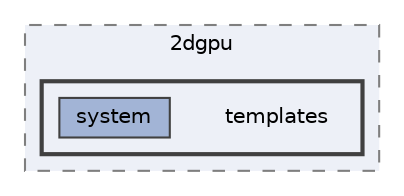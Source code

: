 digraph "C:/microchip/harmony3/gfx/middleware/legato/driver/processor/2dgpu/templates"
{
 // INTERACTIVE_SVG=YES
 // LATEX_PDF_SIZE
  bgcolor="transparent";
  edge [fontname=Helvetica,fontsize=10,labelfontname=Helvetica,labelfontsize=10];
  node [fontname=Helvetica,fontsize=10,shape=box,height=0.2,width=0.4];
  compound=true
  subgraph clusterdir_3cc93868fffe5f873dc5dac4909f14ac {
    graph [ bgcolor="#edf0f7", pencolor="grey50", label="2dgpu", fontname=Helvetica,fontsize=10 style="filled,dashed", URL="dir_3cc93868fffe5f873dc5dac4909f14ac.html",tooltip=""]
  subgraph clusterdir_6aa500c377f08c41b2c10d7b4e76f967 {
    graph [ bgcolor="#edf0f7", pencolor="grey25", label="", fontname=Helvetica,fontsize=10 style="filled,bold", URL="dir_6aa500c377f08c41b2c10d7b4e76f967.html",tooltip=""]
    dir_6aa500c377f08c41b2c10d7b4e76f967 [shape=plaintext, label="templates"];
  dir_b8a537e6be55dd2f9cc876cabd02bbe5 [label="system", fillcolor="#a2b4d6", color="grey25", style="filled", URL="dir_b8a537e6be55dd2f9cc876cabd02bbe5.html",tooltip=""];
  }
  }
}
